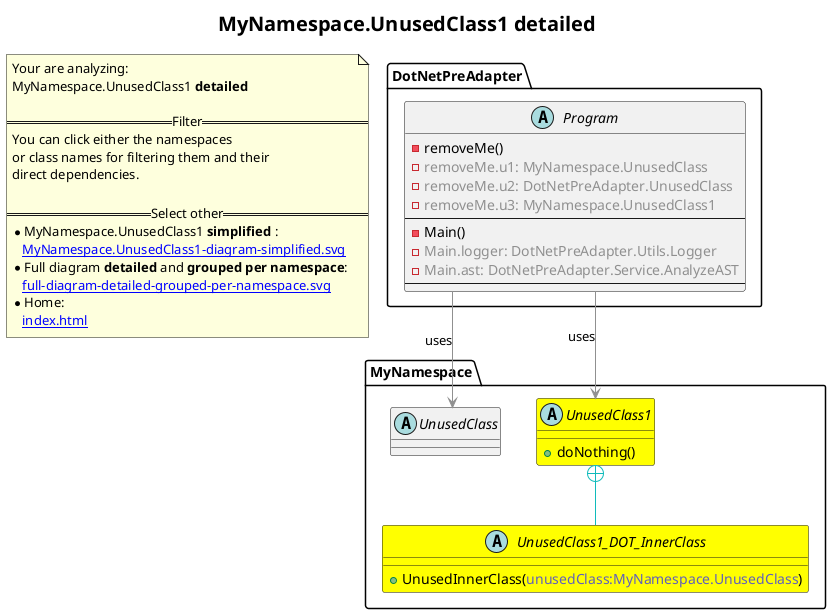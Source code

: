 @startuml
skinparam linetype ortho
title <size:20>MyNamespace.UnusedClass1 **detailed** </size>
note "Your are analyzing:\nMyNamespace.UnusedClass1 **detailed** \n\n==Filter==\nYou can click either the namespaces \nor class names for filtering them and their\ndirect dependencies.\n\n==Select other==\n* MyNamespace.UnusedClass1 **simplified** :\n   [[MyNamespace.UnusedClass1-diagram-simplified.svg]]\n* Full diagram **detailed** and **grouped per namespace**:\n   [[full-diagram-detailed-grouped-per-namespace.svg]]\n* Home:\n   [[index.html]]" as FloatingNote
abstract class DotNetPreAdapter.Program [[DotNetPreAdapter.Program-diagram-detailed.svg]]  {
  - removeMe(<font color="6060BB"></font>)
  - <font color="909090">removeMe.u1: MyNamespace.UnusedClass</font>
  - <font color="909090">removeMe.u2: DotNetPreAdapter.UnusedClass</font>
  - <font color="909090">removeMe.u3: MyNamespace.UnusedClass1</font>
--
  - Main(<font color="6060BB"></font>)
  - <font color="909090">Main.logger: DotNetPreAdapter.Utils.Logger</font>
  - <font color="909090">Main.ast: DotNetPreAdapter.Service.AnalyzeAST</font>
--
}
abstract class MyNamespace.UnusedClass1 [[MyNamespace.UnusedClass1-diagram-detailed.svg]] #yellow {
  + doNothing(<font color="6060BB"></font>)
}
abstract class MyNamespace.UnusedClass1_DOT_InnerClass [[MyNamespace.UnusedClass1.InnerClass-diagram-detailed.svg]] #yellow {
  + UnusedInnerClass(<font color="6060BB">unusedClass:MyNamespace.UnusedClass</font>)
}
abstract class MyNamespace.UnusedClass [[MyNamespace.UnusedClass-diagram-detailed.svg]]  {
}
 ' *************************************** 
 ' *************************************** 
 ' *************************************** 
' Class relations extracted from namespace:
' DotNetPreAdapter
DotNetPreAdapter.Program -[#909090]-> MyNamespace.UnusedClass  : uses 
DotNetPreAdapter.Program -[#909090]-> MyNamespace.UnusedClass1  : uses 
' Class relations extracted from namespace:
' MyNamespace
MyNamespace.UnusedClass1 +-[#10BBBB]- MyNamespace.UnusedClass1_DOT_InnerClass 
MyNamespace.UnusedClass1.InnerClass .[#6060BB].> MyNamespace.UnusedClass  : uses 
@enduml